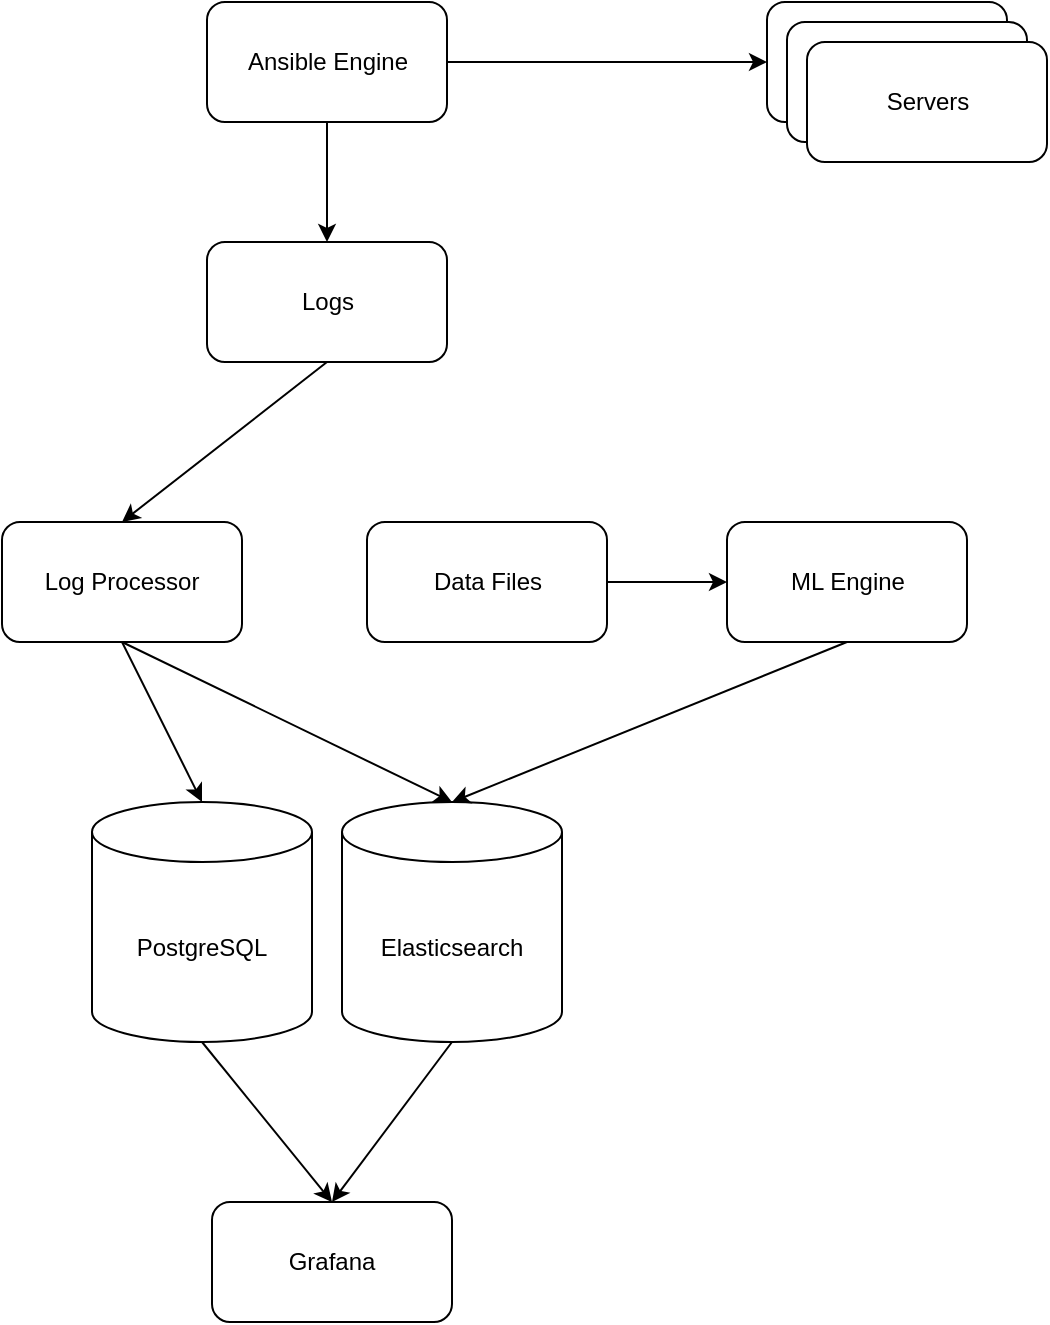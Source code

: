 <mxfile version="21.8.2" type="github">
  <diagram name="Page-1" id="_5S-49Gf44ot385i18gZ">
    <mxGraphModel dx="1194" dy="682" grid="1" gridSize="10" guides="1" tooltips="1" connect="1" arrows="1" fold="1" page="1" pageScale="1" pageWidth="850" pageHeight="1100" math="0" shadow="0">
      <root>
        <mxCell id="0" />
        <mxCell id="1" parent="0" />
        <mxCell id="H-b_wmFzZtt8x0mdoz5j-3" value="PostgreSQL" style="shape=cylinder3;whiteSpace=wrap;html=1;boundedLbl=1;backgroundOutline=1;size=15;" vertex="1" parent="1">
          <mxGeometry x="209" y="540" width="110" height="120" as="geometry" />
        </mxCell>
        <mxCell id="H-b_wmFzZtt8x0mdoz5j-5" value="Elasticsearch" style="shape=cylinder3;whiteSpace=wrap;html=1;boundedLbl=1;backgroundOutline=1;size=15;" vertex="1" parent="1">
          <mxGeometry x="334" y="540" width="110" height="120" as="geometry" />
        </mxCell>
        <mxCell id="H-b_wmFzZtt8x0mdoz5j-6" value="Grafana" style="rounded=1;whiteSpace=wrap;html=1;" vertex="1" parent="1">
          <mxGeometry x="269" y="740" width="120" height="60" as="geometry" />
        </mxCell>
        <mxCell id="H-b_wmFzZtt8x0mdoz5j-7" value="Log Processor" style="rounded=1;whiteSpace=wrap;html=1;" vertex="1" parent="1">
          <mxGeometry x="164" y="400" width="120" height="60" as="geometry" />
        </mxCell>
        <mxCell id="H-b_wmFzZtt8x0mdoz5j-8" value="" style="rounded=1;whiteSpace=wrap;html=1;" vertex="1" parent="1">
          <mxGeometry x="546.5" y="140" width="120" height="60" as="geometry" />
        </mxCell>
        <mxCell id="H-b_wmFzZtt8x0mdoz5j-17" style="edgeStyle=orthogonalEdgeStyle;rounded=0;orthogonalLoop=1;jettySize=auto;html=1;exitX=1;exitY=0.5;exitDx=0;exitDy=0;entryX=0;entryY=0.5;entryDx=0;entryDy=0;" edge="1" parent="1" source="H-b_wmFzZtt8x0mdoz5j-9" target="H-b_wmFzZtt8x0mdoz5j-8">
          <mxGeometry relative="1" as="geometry" />
        </mxCell>
        <mxCell id="H-b_wmFzZtt8x0mdoz5j-18" style="edgeStyle=orthogonalEdgeStyle;rounded=0;orthogonalLoop=1;jettySize=auto;html=1;exitX=0.5;exitY=1;exitDx=0;exitDy=0;entryX=0.5;entryY=0;entryDx=0;entryDy=0;" edge="1" parent="1" source="H-b_wmFzZtt8x0mdoz5j-9" target="H-b_wmFzZtt8x0mdoz5j-14">
          <mxGeometry relative="1" as="geometry" />
        </mxCell>
        <mxCell id="H-b_wmFzZtt8x0mdoz5j-9" value="Ansible Engine" style="rounded=1;whiteSpace=wrap;html=1;" vertex="1" parent="1">
          <mxGeometry x="266.5" y="140" width="120" height="60" as="geometry" />
        </mxCell>
        <mxCell id="H-b_wmFzZtt8x0mdoz5j-10" value="" style="rounded=1;whiteSpace=wrap;html=1;" vertex="1" parent="1">
          <mxGeometry x="556.5" y="150" width="120" height="60" as="geometry" />
        </mxCell>
        <mxCell id="H-b_wmFzZtt8x0mdoz5j-12" value="Servers" style="rounded=1;whiteSpace=wrap;html=1;" vertex="1" parent="1">
          <mxGeometry x="566.5" y="160" width="120" height="60" as="geometry" />
        </mxCell>
        <mxCell id="H-b_wmFzZtt8x0mdoz5j-13" value="ML Engine" style="rounded=1;whiteSpace=wrap;html=1;" vertex="1" parent="1">
          <mxGeometry x="526.5" y="400" width="120" height="60" as="geometry" />
        </mxCell>
        <mxCell id="H-b_wmFzZtt8x0mdoz5j-14" value="Logs" style="rounded=1;whiteSpace=wrap;html=1;" vertex="1" parent="1">
          <mxGeometry x="266.5" y="260" width="120" height="60" as="geometry" />
        </mxCell>
        <mxCell id="H-b_wmFzZtt8x0mdoz5j-23" value="" style="endArrow=classic;html=1;rounded=0;entryX=0.5;entryY=0;entryDx=0;entryDy=0;exitX=0.5;exitY=1;exitDx=0;exitDy=0;" edge="1" parent="1" source="H-b_wmFzZtt8x0mdoz5j-14" target="H-b_wmFzZtt8x0mdoz5j-7">
          <mxGeometry width="50" height="50" relative="1" as="geometry">
            <mxPoint x="486.5" y="550" as="sourcePoint" />
            <mxPoint x="536.5" y="500" as="targetPoint" />
          </mxGeometry>
        </mxCell>
        <mxCell id="H-b_wmFzZtt8x0mdoz5j-24" value="" style="endArrow=classic;html=1;rounded=0;entryX=0.5;entryY=0;entryDx=0;entryDy=0;exitX=0.5;exitY=1;exitDx=0;exitDy=0;entryPerimeter=0;" edge="1" parent="1" source="H-b_wmFzZtt8x0mdoz5j-7" target="H-b_wmFzZtt8x0mdoz5j-3">
          <mxGeometry width="50" height="50" relative="1" as="geometry">
            <mxPoint x="336.5" y="330" as="sourcePoint" />
            <mxPoint x="234.5" y="410" as="targetPoint" />
          </mxGeometry>
        </mxCell>
        <mxCell id="H-b_wmFzZtt8x0mdoz5j-25" value="" style="endArrow=classic;html=1;rounded=0;exitX=0.5;exitY=1;exitDx=0;exitDy=0;entryX=0.5;entryY=0;entryDx=0;entryDy=0;entryPerimeter=0;" edge="1" parent="1" source="H-b_wmFzZtt8x0mdoz5j-7" target="H-b_wmFzZtt8x0mdoz5j-5">
          <mxGeometry width="50" height="50" relative="1" as="geometry">
            <mxPoint x="486.5" y="590" as="sourcePoint" />
            <mxPoint x="536.5" y="540" as="targetPoint" />
          </mxGeometry>
        </mxCell>
        <mxCell id="H-b_wmFzZtt8x0mdoz5j-28" style="edgeStyle=orthogonalEdgeStyle;rounded=0;orthogonalLoop=1;jettySize=auto;html=1;entryX=0;entryY=0.5;entryDx=0;entryDy=0;" edge="1" parent="1" source="H-b_wmFzZtt8x0mdoz5j-27" target="H-b_wmFzZtt8x0mdoz5j-13">
          <mxGeometry relative="1" as="geometry" />
        </mxCell>
        <mxCell id="H-b_wmFzZtt8x0mdoz5j-27" value="Data Files" style="rounded=1;whiteSpace=wrap;html=1;" vertex="1" parent="1">
          <mxGeometry x="346.5" y="400" width="120" height="60" as="geometry" />
        </mxCell>
        <mxCell id="H-b_wmFzZtt8x0mdoz5j-30" value="" style="endArrow=classic;html=1;rounded=0;exitX=0.5;exitY=1;exitDx=0;exitDy=0;entryX=0.5;entryY=0;entryDx=0;entryDy=0;entryPerimeter=0;" edge="1" parent="1" source="H-b_wmFzZtt8x0mdoz5j-13" target="H-b_wmFzZtt8x0mdoz5j-5">
          <mxGeometry width="50" height="50" relative="1" as="geometry">
            <mxPoint x="486.5" y="620" as="sourcePoint" />
            <mxPoint x="536.5" y="570" as="targetPoint" />
          </mxGeometry>
        </mxCell>
        <mxCell id="H-b_wmFzZtt8x0mdoz5j-32" value="" style="endArrow=classic;html=1;rounded=0;exitX=0.5;exitY=1;exitDx=0;exitDy=0;exitPerimeter=0;entryX=0.5;entryY=0;entryDx=0;entryDy=0;" edge="1" parent="1" source="H-b_wmFzZtt8x0mdoz5j-3" target="H-b_wmFzZtt8x0mdoz5j-6">
          <mxGeometry width="50" height="50" relative="1" as="geometry">
            <mxPoint x="486.5" y="830" as="sourcePoint" />
            <mxPoint x="536.5" y="780" as="targetPoint" />
          </mxGeometry>
        </mxCell>
        <mxCell id="H-b_wmFzZtt8x0mdoz5j-33" value="" style="endArrow=classic;html=1;rounded=0;exitX=0.5;exitY=1;exitDx=0;exitDy=0;exitPerimeter=0;entryX=0.5;entryY=0;entryDx=0;entryDy=0;" edge="1" parent="1" source="H-b_wmFzZtt8x0mdoz5j-5" target="H-b_wmFzZtt8x0mdoz5j-6">
          <mxGeometry width="50" height="50" relative="1" as="geometry">
            <mxPoint x="274.5" y="670" as="sourcePoint" />
            <mxPoint x="339.5" y="750" as="targetPoint" />
          </mxGeometry>
        </mxCell>
      </root>
    </mxGraphModel>
  </diagram>
</mxfile>
